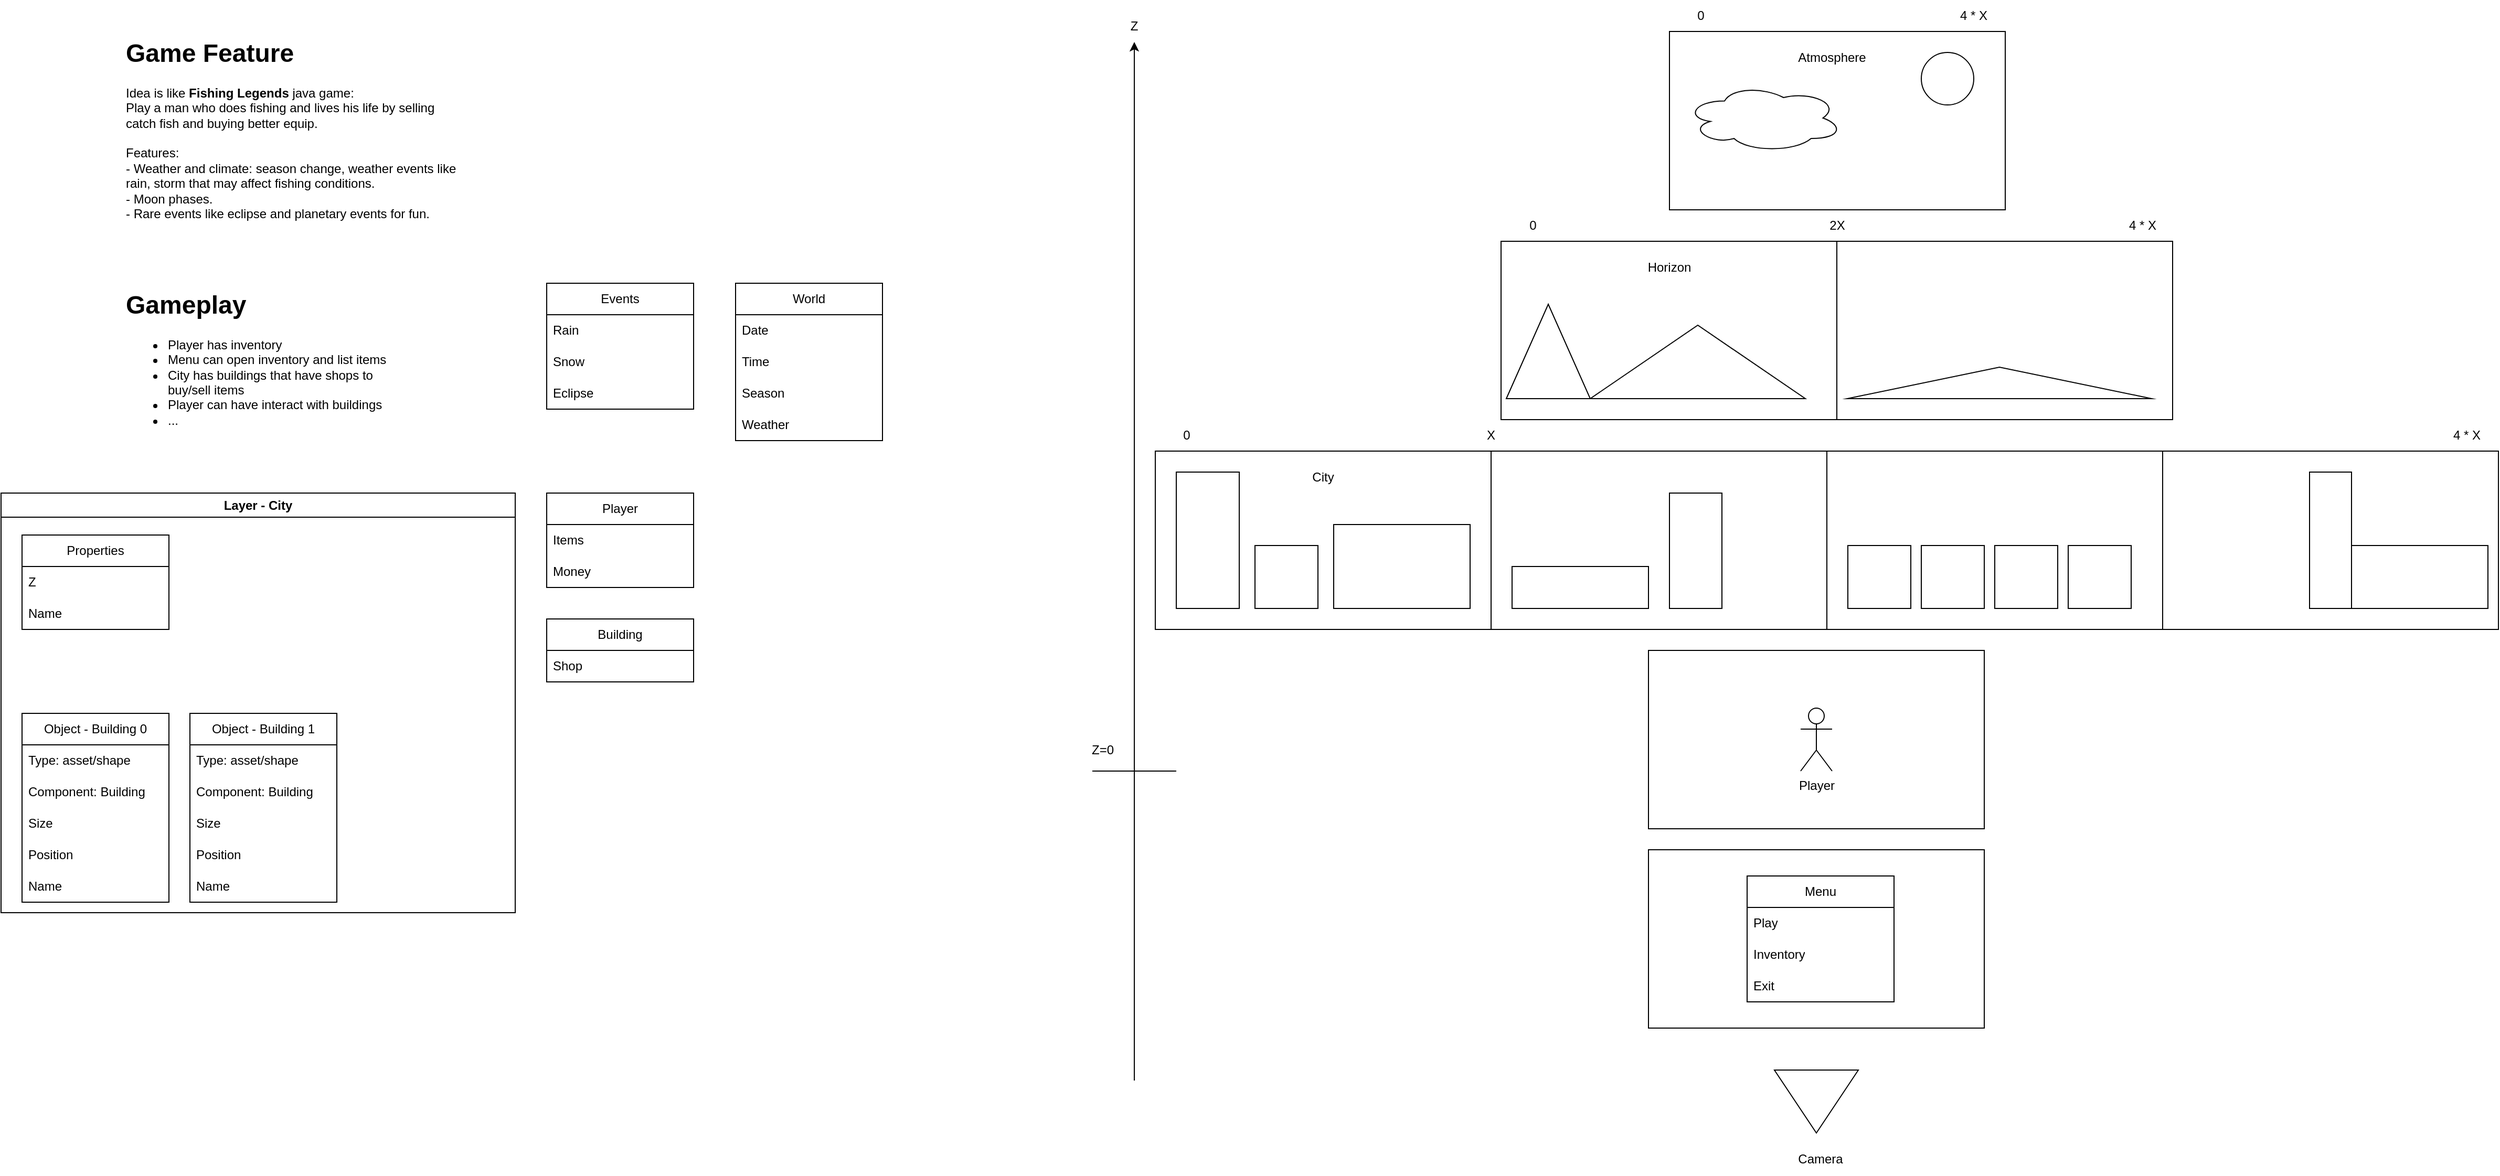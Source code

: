 <mxfile version="28.2.7">
  <diagram name="Page-1" id="V3K74qGJ9kc4pZPvj--0">
    <mxGraphModel dx="2893" dy="1311" grid="1" gridSize="10" guides="1" tooltips="1" connect="1" arrows="1" fold="1" page="1" pageScale="1" pageWidth="827" pageHeight="1169" math="0" shadow="0">
      <root>
        <mxCell id="0" />
        <mxCell id="1" parent="0" />
        <mxCell id="5Agj3_ugUuUgAa9HuCGV-1" value="" style="rounded=0;whiteSpace=wrap;html=1;" parent="1" vertex="1">
          <mxGeometry x="300" y="440" width="320" height="170" as="geometry" />
        </mxCell>
        <mxCell id="5Agj3_ugUuUgAa9HuCGV-2" value="" style="rounded=0;whiteSpace=wrap;html=1;" parent="1" vertex="1">
          <mxGeometry x="790" y="40" width="320" height="170" as="geometry" />
        </mxCell>
        <mxCell id="5Agj3_ugUuUgAa9HuCGV-3" value="" style="rounded=0;whiteSpace=wrap;html=1;" parent="1" vertex="1">
          <mxGeometry x="770" y="630" width="320" height="170" as="geometry" />
        </mxCell>
        <mxCell id="5Agj3_ugUuUgAa9HuCGV-4" value="Player" style="shape=umlActor;verticalLabelPosition=bottom;verticalAlign=top;html=1;outlineConnect=0;" parent="1" vertex="1">
          <mxGeometry x="915" y="685" width="30" height="60" as="geometry" />
        </mxCell>
        <mxCell id="5Agj3_ugUuUgAa9HuCGV-7" value="" style="rounded=0;whiteSpace=wrap;html=1;" parent="1" vertex="1">
          <mxGeometry x="320" y="460" width="60" height="130" as="geometry" />
        </mxCell>
        <mxCell id="5Agj3_ugUuUgAa9HuCGV-8" value="" style="rounded=0;whiteSpace=wrap;html=1;" parent="1" vertex="1">
          <mxGeometry x="395" y="530" width="60" height="60" as="geometry" />
        </mxCell>
        <mxCell id="5Agj3_ugUuUgAa9HuCGV-9" value="" style="rounded=0;whiteSpace=wrap;html=1;" parent="1" vertex="1">
          <mxGeometry x="470" y="510" width="130" height="80" as="geometry" />
        </mxCell>
        <mxCell id="5Agj3_ugUuUgAa9HuCGV-10" value="City" style="text;html=1;align=center;verticalAlign=middle;whiteSpace=wrap;rounded=0;" parent="1" vertex="1">
          <mxGeometry x="430" y="450" width="60" height="30" as="geometry" />
        </mxCell>
        <mxCell id="5Agj3_ugUuUgAa9HuCGV-11" value="" style="rounded=0;whiteSpace=wrap;html=1;" parent="1" vertex="1">
          <mxGeometry x="629.5" y="240" width="320" height="170" as="geometry" />
        </mxCell>
        <mxCell id="5Agj3_ugUuUgAa9HuCGV-12" value="Atmosphere" style="text;html=1;align=center;verticalAlign=middle;whiteSpace=wrap;rounded=0;" parent="1" vertex="1">
          <mxGeometry x="900" y="50" width="90" height="30" as="geometry" />
        </mxCell>
        <mxCell id="5Agj3_ugUuUgAa9HuCGV-13" value="Horizon" style="text;html=1;align=center;verticalAlign=middle;whiteSpace=wrap;rounded=0;" parent="1" vertex="1">
          <mxGeometry x="759.5" y="250" width="60" height="30" as="geometry" />
        </mxCell>
        <mxCell id="5Agj3_ugUuUgAa9HuCGV-14" value="" style="ellipse;shape=cloud;whiteSpace=wrap;html=1;" parent="1" vertex="1">
          <mxGeometry x="805" y="90" width="150" height="65" as="geometry" />
        </mxCell>
        <mxCell id="5Agj3_ugUuUgAa9HuCGV-15" value="" style="ellipse;whiteSpace=wrap;html=1;aspect=fixed;" parent="1" vertex="1">
          <mxGeometry x="1030" y="60" width="50" height="50" as="geometry" />
        </mxCell>
        <mxCell id="5Agj3_ugUuUgAa9HuCGV-17" value="" style="triangle;whiteSpace=wrap;html=1;direction=north;" parent="1" vertex="1">
          <mxGeometry x="634.5" y="300" width="80" height="90" as="geometry" />
        </mxCell>
        <mxCell id="5Agj3_ugUuUgAa9HuCGV-18" value="" style="triangle;whiteSpace=wrap;html=1;direction=north;" parent="1" vertex="1">
          <mxGeometry x="714.5" y="320" width="205" height="70" as="geometry" />
        </mxCell>
        <mxCell id="5Agj3_ugUuUgAa9HuCGV-19" value="" style="rounded=0;whiteSpace=wrap;html=1;" parent="1" vertex="1">
          <mxGeometry x="770" y="820" width="320" height="170" as="geometry" />
        </mxCell>
        <mxCell id="5Agj3_ugUuUgAa9HuCGV-20" value="Menu" style="swimlane;fontStyle=0;childLayout=stackLayout;horizontal=1;startSize=30;horizontalStack=0;resizeParent=1;resizeParentMax=0;resizeLast=0;collapsible=1;marginBottom=0;whiteSpace=wrap;html=1;" parent="1" vertex="1">
          <mxGeometry x="864" y="845" width="140" height="120" as="geometry" />
        </mxCell>
        <mxCell id="5Agj3_ugUuUgAa9HuCGV-21" value="Play" style="text;strokeColor=none;fillColor=none;align=left;verticalAlign=middle;spacingLeft=4;spacingRight=4;overflow=hidden;points=[[0,0.5],[1,0.5]];portConstraint=eastwest;rotatable=0;whiteSpace=wrap;html=1;" parent="5Agj3_ugUuUgAa9HuCGV-20" vertex="1">
          <mxGeometry y="30" width="140" height="30" as="geometry" />
        </mxCell>
        <mxCell id="5Agj3_ugUuUgAa9HuCGV-22" value="Inventory" style="text;strokeColor=none;fillColor=none;align=left;verticalAlign=middle;spacingLeft=4;spacingRight=4;overflow=hidden;points=[[0,0.5],[1,0.5]];portConstraint=eastwest;rotatable=0;whiteSpace=wrap;html=1;" parent="5Agj3_ugUuUgAa9HuCGV-20" vertex="1">
          <mxGeometry y="60" width="140" height="30" as="geometry" />
        </mxCell>
        <mxCell id="5Agj3_ugUuUgAa9HuCGV-23" value="Exit" style="text;strokeColor=none;fillColor=none;align=left;verticalAlign=middle;spacingLeft=4;spacingRight=4;overflow=hidden;points=[[0,0.5],[1,0.5]];portConstraint=eastwest;rotatable=0;whiteSpace=wrap;html=1;" parent="5Agj3_ugUuUgAa9HuCGV-20" vertex="1">
          <mxGeometry y="90" width="140" height="30" as="geometry" />
        </mxCell>
        <mxCell id="5Agj3_ugUuUgAa9HuCGV-24" value="" style="endArrow=classic;html=1;rounded=0;" parent="1" target="5Agj3_ugUuUgAa9HuCGV-25" edge="1">
          <mxGeometry width="50" height="50" relative="1" as="geometry">
            <mxPoint x="280" y="1040" as="sourcePoint" />
            <mxPoint x="280" y="30" as="targetPoint" />
          </mxGeometry>
        </mxCell>
        <mxCell id="5Agj3_ugUuUgAa9HuCGV-25" value="Z" style="text;html=1;align=center;verticalAlign=middle;whiteSpace=wrap;rounded=0;" parent="1" vertex="1">
          <mxGeometry x="250" y="20" width="60" height="30" as="geometry" />
        </mxCell>
        <mxCell id="5Agj3_ugUuUgAa9HuCGV-26" value="" style="triangle;whiteSpace=wrap;html=1;direction=south;" parent="1" vertex="1">
          <mxGeometry x="890" y="1030" width="80" height="60" as="geometry" />
        </mxCell>
        <mxCell id="5Agj3_ugUuUgAa9HuCGV-27" value="Camera" style="text;html=1;align=center;verticalAlign=middle;whiteSpace=wrap;rounded=0;" parent="1" vertex="1">
          <mxGeometry x="904" y="1100" width="60" height="30" as="geometry" />
        </mxCell>
        <mxCell id="5Agj3_ugUuUgAa9HuCGV-29" value="World" style="swimlane;fontStyle=0;childLayout=stackLayout;horizontal=1;startSize=30;horizontalStack=0;resizeParent=1;resizeParentMax=0;resizeLast=0;collapsible=1;marginBottom=0;whiteSpace=wrap;html=1;" parent="1" vertex="1">
          <mxGeometry x="-100" y="280" width="140" height="150" as="geometry" />
        </mxCell>
        <mxCell id="5Agj3_ugUuUgAa9HuCGV-30" value="Date" style="text;strokeColor=none;fillColor=none;align=left;verticalAlign=middle;spacingLeft=4;spacingRight=4;overflow=hidden;points=[[0,0.5],[1,0.5]];portConstraint=eastwest;rotatable=0;whiteSpace=wrap;html=1;" parent="5Agj3_ugUuUgAa9HuCGV-29" vertex="1">
          <mxGeometry y="30" width="140" height="30" as="geometry" />
        </mxCell>
        <mxCell id="5Agj3_ugUuUgAa9HuCGV-37" value="Time" style="text;strokeColor=none;fillColor=none;align=left;verticalAlign=middle;spacingLeft=4;spacingRight=4;overflow=hidden;points=[[0,0.5],[1,0.5]];portConstraint=eastwest;rotatable=0;whiteSpace=wrap;html=1;" parent="5Agj3_ugUuUgAa9HuCGV-29" vertex="1">
          <mxGeometry y="60" width="140" height="30" as="geometry" />
        </mxCell>
        <mxCell id="5Agj3_ugUuUgAa9HuCGV-38" value="Season" style="text;strokeColor=none;fillColor=none;align=left;verticalAlign=middle;spacingLeft=4;spacingRight=4;overflow=hidden;points=[[0,0.5],[1,0.5]];portConstraint=eastwest;rotatable=0;whiteSpace=wrap;html=1;" parent="5Agj3_ugUuUgAa9HuCGV-29" vertex="1">
          <mxGeometry y="90" width="140" height="30" as="geometry" />
        </mxCell>
        <mxCell id="5Agj3_ugUuUgAa9HuCGV-35" value="Weather" style="text;strokeColor=none;fillColor=none;align=left;verticalAlign=middle;spacingLeft=4;spacingRight=4;overflow=hidden;points=[[0,0.5],[1,0.5]];portConstraint=eastwest;rotatable=0;whiteSpace=wrap;html=1;" parent="5Agj3_ugUuUgAa9HuCGV-29" vertex="1">
          <mxGeometry y="120" width="140" height="30" as="geometry" />
        </mxCell>
        <mxCell id="5Agj3_ugUuUgAa9HuCGV-33" value="Events" style="swimlane;fontStyle=0;childLayout=stackLayout;horizontal=1;startSize=30;horizontalStack=0;resizeParent=1;resizeParentMax=0;resizeLast=0;collapsible=1;marginBottom=0;whiteSpace=wrap;html=1;" parent="1" vertex="1">
          <mxGeometry x="-280" y="280" width="140" height="120" as="geometry" />
        </mxCell>
        <mxCell id="5Agj3_ugUuUgAa9HuCGV-34" value="Rain" style="text;strokeColor=none;fillColor=none;align=left;verticalAlign=middle;spacingLeft=4;spacingRight=4;overflow=hidden;points=[[0,0.5],[1,0.5]];portConstraint=eastwest;rotatable=0;whiteSpace=wrap;html=1;" parent="5Agj3_ugUuUgAa9HuCGV-33" vertex="1">
          <mxGeometry y="30" width="140" height="30" as="geometry" />
        </mxCell>
        <mxCell id="5Agj3_ugUuUgAa9HuCGV-39" value="Snow" style="text;strokeColor=none;fillColor=none;align=left;verticalAlign=middle;spacingLeft=4;spacingRight=4;overflow=hidden;points=[[0,0.5],[1,0.5]];portConstraint=eastwest;rotatable=0;whiteSpace=wrap;html=1;" parent="5Agj3_ugUuUgAa9HuCGV-33" vertex="1">
          <mxGeometry y="60" width="140" height="30" as="geometry" />
        </mxCell>
        <mxCell id="5Agj3_ugUuUgAa9HuCGV-40" value="Eclipse" style="text;strokeColor=none;fillColor=none;align=left;verticalAlign=middle;spacingLeft=4;spacingRight=4;overflow=hidden;points=[[0,0.5],[1,0.5]];portConstraint=eastwest;rotatable=0;whiteSpace=wrap;html=1;" parent="5Agj3_ugUuUgAa9HuCGV-33" vertex="1">
          <mxGeometry y="90" width="140" height="30" as="geometry" />
        </mxCell>
        <mxCell id="5Agj3_ugUuUgAa9HuCGV-46" value="Building" style="swimlane;fontStyle=0;childLayout=stackLayout;horizontal=1;startSize=30;horizontalStack=0;resizeParent=1;resizeParentMax=0;resizeLast=0;collapsible=1;marginBottom=0;whiteSpace=wrap;html=1;" parent="1" vertex="1">
          <mxGeometry x="-280" y="600" width="140" height="60" as="geometry" />
        </mxCell>
        <mxCell id="5Agj3_ugUuUgAa9HuCGV-50" value="Shop" style="text;strokeColor=none;fillColor=none;align=left;verticalAlign=middle;spacingLeft=4;spacingRight=4;overflow=hidden;points=[[0,0.5],[1,0.5]];portConstraint=eastwest;rotatable=0;whiteSpace=wrap;html=1;" parent="5Agj3_ugUuUgAa9HuCGV-46" vertex="1">
          <mxGeometry y="30" width="140" height="30" as="geometry" />
        </mxCell>
        <mxCell id="5Agj3_ugUuUgAa9HuCGV-48" value="&lt;h1 style=&quot;margin-top: 0px;&quot;&gt;Gameplay&lt;/h1&gt;&lt;p&gt;&lt;/p&gt;&lt;ul&gt;&lt;li&gt;Player has inventory&lt;/li&gt;&lt;li&gt;Menu can open inventory and list items&lt;/li&gt;&lt;li&gt;City has buildings that have shops to buy/sell items&lt;/li&gt;&lt;li&gt;Player can have interact with buildings&lt;/li&gt;&lt;li&gt;...&lt;/li&gt;&lt;/ul&gt;&lt;p&gt;&lt;/p&gt;" style="text;html=1;whiteSpace=wrap;overflow=hidden;rounded=0;" parent="1" vertex="1">
          <mxGeometry x="-683" y="280" width="280" height="170" as="geometry" />
        </mxCell>
        <mxCell id="5Agj3_ugUuUgAa9HuCGV-52" value="&lt;h1 style=&quot;margin-top: 0px;&quot;&gt;Game Feature&lt;/h1&gt;&lt;div&gt;Idea is like &lt;b&gt;Fishing Legends&lt;/b&gt; java game:&lt;/div&gt;&lt;div&gt;Play a man who does fishing and lives his life by selling catch fish and buying better equip.&lt;/div&gt;&lt;div&gt;&lt;br&gt;Features:&lt;br&gt;- Weather and climate: season change, weather events like rain, storm that may affect fishing conditions.&lt;/div&gt;&lt;div&gt;- Moon phases.&lt;/div&gt;&lt;div&gt;&lt;span style=&quot;background-color: transparent; color: light-dark(rgb(0, 0, 0), rgb(255, 255, 255));&quot;&gt;- Rare events like eclipse and planetary events for fun.&lt;/span&gt;&lt;/div&gt;&lt;p&gt;&lt;/p&gt;" style="text;html=1;whiteSpace=wrap;overflow=hidden;rounded=0;" parent="1" vertex="1">
          <mxGeometry x="-683" y="40" width="323" height="200" as="geometry" />
        </mxCell>
        <mxCell id="5Agj3_ugUuUgAa9HuCGV-70" value="Layer - City" style="swimlane;whiteSpace=wrap;html=1;" parent="1" vertex="1">
          <mxGeometry x="-800" y="480" width="490" height="400" as="geometry" />
        </mxCell>
        <mxCell id="5Agj3_ugUuUgAa9HuCGV-62" value="Object - Building 0" style="swimlane;fontStyle=0;childLayout=stackLayout;horizontal=1;startSize=30;horizontalStack=0;resizeParent=1;resizeParentMax=0;resizeLast=0;collapsible=1;marginBottom=0;whiteSpace=wrap;html=1;" parent="5Agj3_ugUuUgAa9HuCGV-70" vertex="1">
          <mxGeometry x="20" y="210" width="140" height="180" as="geometry" />
        </mxCell>
        <mxCell id="5Agj3_ugUuUgAa9HuCGV-63" value="Type: asset/shape" style="text;strokeColor=none;fillColor=none;align=left;verticalAlign=middle;spacingLeft=4;spacingRight=4;overflow=hidden;points=[[0,0.5],[1,0.5]];portConstraint=eastwest;rotatable=0;whiteSpace=wrap;html=1;" parent="5Agj3_ugUuUgAa9HuCGV-62" vertex="1">
          <mxGeometry y="30" width="140" height="30" as="geometry" />
        </mxCell>
        <mxCell id="HeYR7Bp4MOyzewUR0h95-29" value="Component: Building" style="text;strokeColor=none;fillColor=none;align=left;verticalAlign=middle;spacingLeft=4;spacingRight=4;overflow=hidden;points=[[0,0.5],[1,0.5]];portConstraint=eastwest;rotatable=0;whiteSpace=wrap;html=1;" vertex="1" parent="5Agj3_ugUuUgAa9HuCGV-62">
          <mxGeometry y="60" width="140" height="30" as="geometry" />
        </mxCell>
        <mxCell id="5Agj3_ugUuUgAa9HuCGV-64" value="Size" style="text;strokeColor=none;fillColor=none;align=left;verticalAlign=middle;spacingLeft=4;spacingRight=4;overflow=hidden;points=[[0,0.5],[1,0.5]];portConstraint=eastwest;rotatable=0;whiteSpace=wrap;html=1;" parent="5Agj3_ugUuUgAa9HuCGV-62" vertex="1">
          <mxGeometry y="90" width="140" height="30" as="geometry" />
        </mxCell>
        <mxCell id="5Agj3_ugUuUgAa9HuCGV-65" value="Position" style="text;strokeColor=none;fillColor=none;align=left;verticalAlign=middle;spacingLeft=4;spacingRight=4;overflow=hidden;points=[[0,0.5],[1,0.5]];portConstraint=eastwest;rotatable=0;whiteSpace=wrap;html=1;" parent="5Agj3_ugUuUgAa9HuCGV-62" vertex="1">
          <mxGeometry y="120" width="140" height="30" as="geometry" />
        </mxCell>
        <mxCell id="5Agj3_ugUuUgAa9HuCGV-71" value="Name" style="text;strokeColor=none;fillColor=none;align=left;verticalAlign=middle;spacingLeft=4;spacingRight=4;overflow=hidden;points=[[0,0.5],[1,0.5]];portConstraint=eastwest;rotatable=0;whiteSpace=wrap;html=1;" parent="5Agj3_ugUuUgAa9HuCGV-62" vertex="1">
          <mxGeometry y="150" width="140" height="30" as="geometry" />
        </mxCell>
        <mxCell id="5Agj3_ugUuUgAa9HuCGV-72" value="Object - Building 1" style="swimlane;fontStyle=0;childLayout=stackLayout;horizontal=1;startSize=30;horizontalStack=0;resizeParent=1;resizeParentMax=0;resizeLast=0;collapsible=1;marginBottom=0;whiteSpace=wrap;html=1;" parent="5Agj3_ugUuUgAa9HuCGV-70" vertex="1">
          <mxGeometry x="180" y="210" width="140" height="180" as="geometry" />
        </mxCell>
        <mxCell id="5Agj3_ugUuUgAa9HuCGV-73" value="Type: asset/shape" style="text;strokeColor=none;fillColor=none;align=left;verticalAlign=middle;spacingLeft=4;spacingRight=4;overflow=hidden;points=[[0,0.5],[1,0.5]];portConstraint=eastwest;rotatable=0;whiteSpace=wrap;html=1;" parent="5Agj3_ugUuUgAa9HuCGV-72" vertex="1">
          <mxGeometry y="30" width="140" height="30" as="geometry" />
        </mxCell>
        <mxCell id="HeYR7Bp4MOyzewUR0h95-28" value="Component: Building" style="text;strokeColor=none;fillColor=none;align=left;verticalAlign=middle;spacingLeft=4;spacingRight=4;overflow=hidden;points=[[0,0.5],[1,0.5]];portConstraint=eastwest;rotatable=0;whiteSpace=wrap;html=1;" vertex="1" parent="5Agj3_ugUuUgAa9HuCGV-72">
          <mxGeometry y="60" width="140" height="30" as="geometry" />
        </mxCell>
        <mxCell id="5Agj3_ugUuUgAa9HuCGV-74" value="Size" style="text;strokeColor=none;fillColor=none;align=left;verticalAlign=middle;spacingLeft=4;spacingRight=4;overflow=hidden;points=[[0,0.5],[1,0.5]];portConstraint=eastwest;rotatable=0;whiteSpace=wrap;html=1;" parent="5Agj3_ugUuUgAa9HuCGV-72" vertex="1">
          <mxGeometry y="90" width="140" height="30" as="geometry" />
        </mxCell>
        <mxCell id="5Agj3_ugUuUgAa9HuCGV-75" value="Position" style="text;strokeColor=none;fillColor=none;align=left;verticalAlign=middle;spacingLeft=4;spacingRight=4;overflow=hidden;points=[[0,0.5],[1,0.5]];portConstraint=eastwest;rotatable=0;whiteSpace=wrap;html=1;" parent="5Agj3_ugUuUgAa9HuCGV-72" vertex="1">
          <mxGeometry y="120" width="140" height="30" as="geometry" />
        </mxCell>
        <mxCell id="5Agj3_ugUuUgAa9HuCGV-95" value="Name" style="text;strokeColor=none;fillColor=none;align=left;verticalAlign=middle;spacingLeft=4;spacingRight=4;overflow=hidden;points=[[0,0.5],[1,0.5]];portConstraint=eastwest;rotatable=0;whiteSpace=wrap;html=1;" parent="5Agj3_ugUuUgAa9HuCGV-72" vertex="1">
          <mxGeometry y="150" width="140" height="30" as="geometry" />
        </mxCell>
        <mxCell id="5Agj3_ugUuUgAa9HuCGV-93" value="Properties" style="swimlane;fontStyle=0;childLayout=stackLayout;horizontal=1;startSize=30;horizontalStack=0;resizeParent=1;resizeParentMax=0;resizeLast=0;collapsible=1;marginBottom=0;whiteSpace=wrap;html=1;" parent="5Agj3_ugUuUgAa9HuCGV-70" vertex="1">
          <mxGeometry x="20" y="40" width="140" height="90" as="geometry" />
        </mxCell>
        <mxCell id="5Agj3_ugUuUgAa9HuCGV-94" value="Z" style="text;strokeColor=none;fillColor=none;align=left;verticalAlign=middle;spacingLeft=4;spacingRight=4;overflow=hidden;points=[[0,0.5],[1,0.5]];portConstraint=eastwest;rotatable=0;whiteSpace=wrap;html=1;" parent="5Agj3_ugUuUgAa9HuCGV-93" vertex="1">
          <mxGeometry y="30" width="140" height="30" as="geometry" />
        </mxCell>
        <mxCell id="5Agj3_ugUuUgAa9HuCGV-76" value="Name" style="text;strokeColor=none;fillColor=none;align=left;verticalAlign=middle;spacingLeft=4;spacingRight=4;overflow=hidden;points=[[0,0.5],[1,0.5]];portConstraint=eastwest;rotatable=0;whiteSpace=wrap;html=1;" parent="5Agj3_ugUuUgAa9HuCGV-93" vertex="1">
          <mxGeometry y="60" width="140" height="30" as="geometry" />
        </mxCell>
        <mxCell id="HeYR7Bp4MOyzewUR0h95-1" value="" style="endArrow=none;html=1;rounded=0;" edge="1" parent="1">
          <mxGeometry width="50" height="50" relative="1" as="geometry">
            <mxPoint x="240" y="745" as="sourcePoint" />
            <mxPoint x="320" y="745" as="targetPoint" />
          </mxGeometry>
        </mxCell>
        <mxCell id="HeYR7Bp4MOyzewUR0h95-2" value="Z=0" style="text;html=1;whiteSpace=wrap;strokeColor=none;fillColor=none;align=center;verticalAlign=middle;rounded=0;" vertex="1" parent="1">
          <mxGeometry x="220" y="710" width="60" height="30" as="geometry" />
        </mxCell>
        <mxCell id="HeYR7Bp4MOyzewUR0h95-3" value="" style="rounded=0;whiteSpace=wrap;html=1;" vertex="1" parent="1">
          <mxGeometry x="620" y="440" width="320" height="170" as="geometry" />
        </mxCell>
        <mxCell id="HeYR7Bp4MOyzewUR0h95-4" value="" style="rounded=0;whiteSpace=wrap;html=1;" vertex="1" parent="1">
          <mxGeometry x="640" y="550" width="130" height="40" as="geometry" />
        </mxCell>
        <mxCell id="HeYR7Bp4MOyzewUR0h95-5" value="" style="rounded=0;whiteSpace=wrap;html=1;" vertex="1" parent="1">
          <mxGeometry x="790" y="480" width="50" height="110" as="geometry" />
        </mxCell>
        <mxCell id="HeYR7Bp4MOyzewUR0h95-6" value="" style="rounded=0;whiteSpace=wrap;html=1;" vertex="1" parent="1">
          <mxGeometry x="949.5" y="240" width="320" height="170" as="geometry" />
        </mxCell>
        <mxCell id="HeYR7Bp4MOyzewUR0h95-8" value="" style="triangle;whiteSpace=wrap;html=1;direction=north;" vertex="1" parent="1">
          <mxGeometry x="959.5" y="360" width="290" height="30" as="geometry" />
        </mxCell>
        <mxCell id="HeYR7Bp4MOyzewUR0h95-11" value="" style="rounded=0;whiteSpace=wrap;html=1;" vertex="1" parent="1">
          <mxGeometry x="940" y="440" width="320" height="170" as="geometry" />
        </mxCell>
        <mxCell id="HeYR7Bp4MOyzewUR0h95-12" value="" style="rounded=0;whiteSpace=wrap;html=1;" vertex="1" parent="1">
          <mxGeometry x="1260" y="440" width="320" height="170" as="geometry" />
        </mxCell>
        <mxCell id="HeYR7Bp4MOyzewUR0h95-13" value="" style="rounded=0;whiteSpace=wrap;html=1;" vertex="1" parent="1">
          <mxGeometry x="960" y="530" width="60" height="60" as="geometry" />
        </mxCell>
        <mxCell id="HeYR7Bp4MOyzewUR0h95-14" value="" style="rounded=0;whiteSpace=wrap;html=1;" vertex="1" parent="1">
          <mxGeometry x="1030" y="530" width="60" height="60" as="geometry" />
        </mxCell>
        <mxCell id="HeYR7Bp4MOyzewUR0h95-15" value="" style="rounded=0;whiteSpace=wrap;html=1;" vertex="1" parent="1">
          <mxGeometry x="1100" y="530" width="60" height="60" as="geometry" />
        </mxCell>
        <mxCell id="HeYR7Bp4MOyzewUR0h95-16" value="" style="rounded=0;whiteSpace=wrap;html=1;" vertex="1" parent="1">
          <mxGeometry x="1170" y="530" width="60" height="60" as="geometry" />
        </mxCell>
        <mxCell id="HeYR7Bp4MOyzewUR0h95-18" value="" style="rounded=0;whiteSpace=wrap;html=1;" vertex="1" parent="1">
          <mxGeometry x="1400" y="460" width="40" height="130" as="geometry" />
        </mxCell>
        <mxCell id="HeYR7Bp4MOyzewUR0h95-19" value="" style="rounded=0;whiteSpace=wrap;html=1;" vertex="1" parent="1">
          <mxGeometry x="1440" y="530" width="130" height="60" as="geometry" />
        </mxCell>
        <mxCell id="HeYR7Bp4MOyzewUR0h95-20" value="0" style="text;html=1;whiteSpace=wrap;strokeColor=none;fillColor=none;align=center;verticalAlign=middle;rounded=0;" vertex="1" parent="1">
          <mxGeometry x="300" y="410" width="60" height="30" as="geometry" />
        </mxCell>
        <mxCell id="HeYR7Bp4MOyzewUR0h95-21" value="4 * X" style="text;html=1;whiteSpace=wrap;strokeColor=none;fillColor=none;align=center;verticalAlign=middle;rounded=0;" vertex="1" parent="1">
          <mxGeometry x="1520" y="410" width="60" height="30" as="geometry" />
        </mxCell>
        <mxCell id="HeYR7Bp4MOyzewUR0h95-22" value="0" style="text;html=1;whiteSpace=wrap;strokeColor=none;fillColor=none;align=center;verticalAlign=middle;rounded=0;" vertex="1" parent="1">
          <mxGeometry x="629.5" y="210" width="60" height="30" as="geometry" />
        </mxCell>
        <mxCell id="HeYR7Bp4MOyzewUR0h95-23" value="4 * X" style="text;html=1;whiteSpace=wrap;strokeColor=none;fillColor=none;align=center;verticalAlign=middle;rounded=0;" vertex="1" parent="1">
          <mxGeometry x="1210.5" y="210" width="60" height="30" as="geometry" />
        </mxCell>
        <mxCell id="HeYR7Bp4MOyzewUR0h95-24" value="4 * X" style="text;html=1;whiteSpace=wrap;strokeColor=none;fillColor=none;align=center;verticalAlign=middle;rounded=0;" vertex="1" parent="1">
          <mxGeometry x="1050" y="10" width="60" height="30" as="geometry" />
        </mxCell>
        <mxCell id="HeYR7Bp4MOyzewUR0h95-25" value="0" style="text;html=1;whiteSpace=wrap;strokeColor=none;fillColor=none;align=center;verticalAlign=middle;rounded=0;" vertex="1" parent="1">
          <mxGeometry x="790" y="10" width="60" height="30" as="geometry" />
        </mxCell>
        <mxCell id="HeYR7Bp4MOyzewUR0h95-26" value="2X" style="text;html=1;whiteSpace=wrap;strokeColor=none;fillColor=none;align=center;verticalAlign=middle;rounded=0;" vertex="1" parent="1">
          <mxGeometry x="919.5" y="210" width="60" height="30" as="geometry" />
        </mxCell>
        <mxCell id="HeYR7Bp4MOyzewUR0h95-27" value="X" style="text;html=1;whiteSpace=wrap;strokeColor=none;fillColor=none;align=center;verticalAlign=middle;rounded=0;" vertex="1" parent="1">
          <mxGeometry x="590" y="410" width="60" height="30" as="geometry" />
        </mxCell>
        <mxCell id="HeYR7Bp4MOyzewUR0h95-30" value="Player" style="swimlane;fontStyle=0;childLayout=stackLayout;horizontal=1;startSize=30;horizontalStack=0;resizeParent=1;resizeParentMax=0;resizeLast=0;collapsible=1;marginBottom=0;whiteSpace=wrap;html=1;" vertex="1" parent="1">
          <mxGeometry x="-280" y="480" width="140" height="90" as="geometry" />
        </mxCell>
        <mxCell id="HeYR7Bp4MOyzewUR0h95-32" value="Items" style="text;strokeColor=none;fillColor=none;align=left;verticalAlign=middle;spacingLeft=4;spacingRight=4;overflow=hidden;points=[[0,0.5],[1,0.5]];portConstraint=eastwest;rotatable=0;whiteSpace=wrap;html=1;" vertex="1" parent="HeYR7Bp4MOyzewUR0h95-30">
          <mxGeometry y="30" width="140" height="30" as="geometry" />
        </mxCell>
        <mxCell id="HeYR7Bp4MOyzewUR0h95-33" value="Money" style="text;strokeColor=none;fillColor=none;align=left;verticalAlign=middle;spacingLeft=4;spacingRight=4;overflow=hidden;points=[[0,0.5],[1,0.5]];portConstraint=eastwest;rotatable=0;whiteSpace=wrap;html=1;" vertex="1" parent="HeYR7Bp4MOyzewUR0h95-30">
          <mxGeometry y="60" width="140" height="30" as="geometry" />
        </mxCell>
      </root>
    </mxGraphModel>
  </diagram>
</mxfile>
